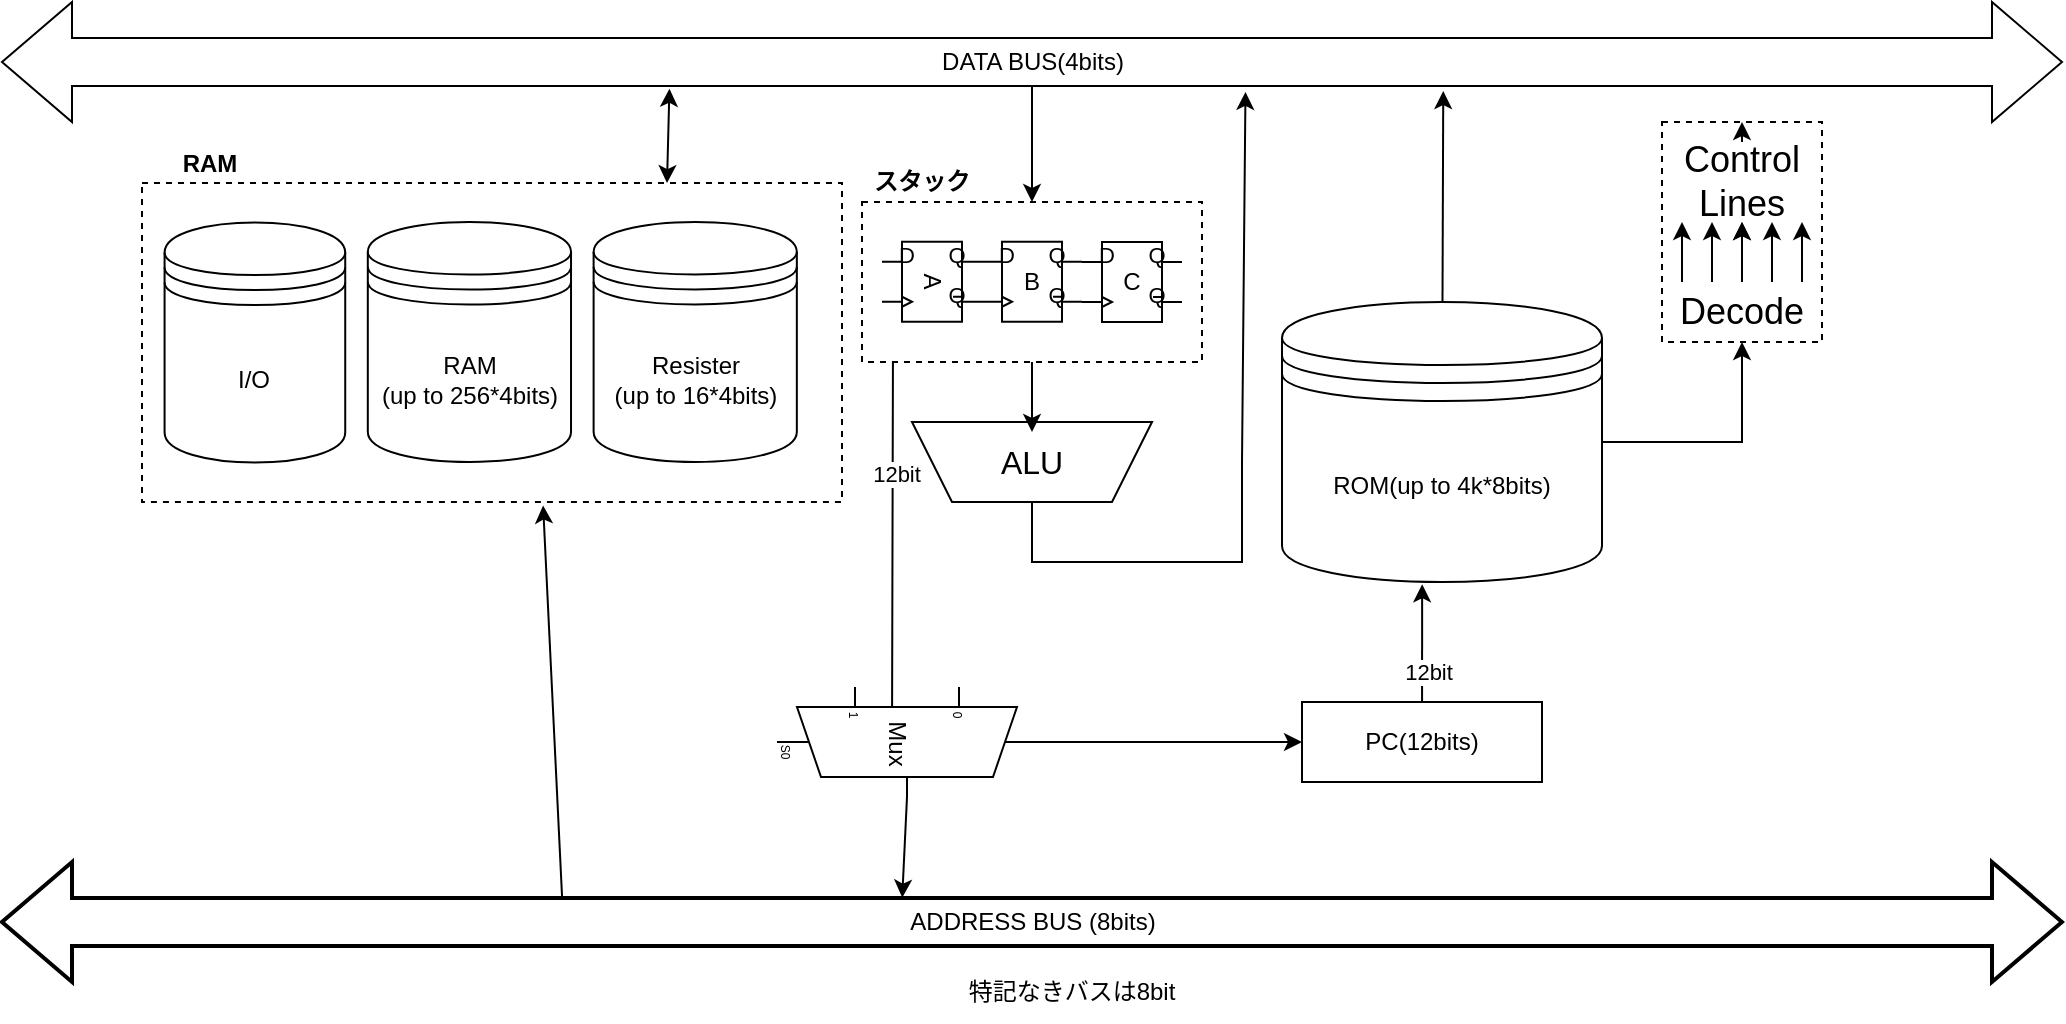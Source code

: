 <mxfile>
    <diagram name="ページ1" id="FL6XOQ-P3k_mCRHXE3k5">
        <mxGraphModel dx="566" dy="2028" grid="1" gridSize="10" guides="1" tooltips="1" connect="1" arrows="1" fold="1" page="1" pageScale="1" pageWidth="1169" pageHeight="827" math="0" shadow="0">
            <root>
                <mxCell id="0"/>
                <mxCell id="1" parent="0"/>
                <mxCell id="33" style="edgeStyle=none;rounded=0;html=1;entryX=0.091;entryY=0.994;entryDx=0;entryDy=0;startArrow=classic;startFill=1;endArrow=none;endFill=0;exitX=0;exitY=0.5;exitDx=0;exitDy=0;entryPerimeter=0;" edge="1" parent="1" source="6z_fS-_69uKnH_0oTRGQ-11" target="4">
                    <mxGeometry relative="1" as="geometry">
                        <Array as="points">
                            <mxPoint x="495" y="-1220"/>
                        </Array>
                    </mxGeometry>
                </mxCell>
                <mxCell id="82" value="12bit" style="edgeLabel;html=1;align=center;verticalAlign=middle;resizable=0;points=[];" vertex="1" connectable="0" parent="33">
                    <mxGeometry x="0.714" y="-1" relative="1" as="geometry">
                        <mxPoint as="offset"/>
                    </mxGeometry>
                </mxCell>
                <mxCell id="36" style="edgeStyle=none;rounded=0;html=1;startArrow=none;startFill=0;endArrow=classic;endFill=1;exitX=0.272;exitY=0.333;exitDx=0;exitDy=0;exitPerimeter=0;entryX=0.573;entryY=1.011;entryDx=0;entryDy=0;entryPerimeter=0;" edge="1" parent="1" source="dDtKkb987Jfwz-Kflepq-34" target="14">
                    <mxGeometry relative="1" as="geometry">
                        <mxPoint x="361.71" y="-1141.52" as="sourcePoint"/>
                        <mxPoint x="330" y="-1340" as="targetPoint"/>
                    </mxGeometry>
                </mxCell>
                <mxCell id="dDtKkb987Jfwz-Kflepq-34" value="ADDRESS BUS (8bits)" style="html=1;shadow=0;dashed=0;align=center;verticalAlign=middle;shape=mxgraph.arrows2.twoWayArrow;dy=0.6;dx=35;strokeWidth=2;" parent="1" vertex="1">
                    <mxGeometry x="50" y="-1160" width="1030" height="60" as="geometry"/>
                </mxCell>
                <mxCell id="34" style="edgeStyle=none;rounded=0;html=1;startArrow=none;startFill=0;endArrow=classic;endFill=1;entryX=0.438;entryY=1.008;entryDx=0;entryDy=0;entryPerimeter=0;" edge="1" parent="1" source="6z_fS-_69uKnH_0oTRGQ-11" target="6z_fS-_69uKnH_0oTRGQ-14">
                    <mxGeometry relative="1" as="geometry">
                        <mxPoint x="760" y="-1260" as="targetPoint"/>
                    </mxGeometry>
                </mxCell>
                <mxCell id="83" value="12bit" style="edgeLabel;html=1;align=center;verticalAlign=middle;resizable=0;points=[];" vertex="1" connectable="0" parent="34">
                    <mxGeometry x="-0.472" y="-3" relative="1" as="geometry">
                        <mxPoint as="offset"/>
                    </mxGeometry>
                </mxCell>
                <mxCell id="6z_fS-_69uKnH_0oTRGQ-11" value="PC(12bits)" style="rounded=0;whiteSpace=wrap;html=1;" parent="1" vertex="1">
                    <mxGeometry x="700" y="-1240" width="120" height="40" as="geometry"/>
                </mxCell>
                <mxCell id="31" style="edgeStyle=none;rounded=0;html=1;entryX=0.5;entryY=1;entryDx=0;entryDy=0;startArrow=none;startFill=0;endArrow=classic;endFill=1;" edge="1" parent="1" source="6z_fS-_69uKnH_0oTRGQ-14" target="6z_fS-_69uKnH_0oTRGQ-42">
                    <mxGeometry relative="1" as="geometry">
                        <Array as="points">
                            <mxPoint x="920" y="-1370"/>
                        </Array>
                    </mxGeometry>
                </mxCell>
                <mxCell id="32" style="edgeStyle=none;rounded=0;html=1;entryX=0.554;entryY=0.742;entryDx=0;entryDy=0;entryPerimeter=0;startArrow=none;startFill=0;endArrow=classic;endFill=1;" edge="1" parent="1" source="6z_fS-_69uKnH_0oTRGQ-14">
                    <mxGeometry relative="1" as="geometry">
                        <mxPoint x="770.62" y="-1545.48" as="targetPoint"/>
                    </mxGeometry>
                </mxCell>
                <mxCell id="6z_fS-_69uKnH_0oTRGQ-14" value="ROM(up to 4k*8bits)" style="shape=datastore;whiteSpace=wrap;html=1;" parent="1" vertex="1">
                    <mxGeometry x="690" y="-1440" width="160" height="140" as="geometry"/>
                </mxCell>
                <mxCell id="KuC0_Bz1xYqySThhGlDS-9" value="特記なきバスは8bit" style="text;html=1;align=center;verticalAlign=middle;whiteSpace=wrap;rounded=0;" parent="1" vertex="1">
                    <mxGeometry x="515" y="-1110" width="140" height="30" as="geometry"/>
                </mxCell>
                <mxCell id="10" value="" style="group" vertex="1" connectable="0" parent="1">
                    <mxGeometry x="480" y="-1510" width="170" height="100" as="geometry"/>
                </mxCell>
                <mxCell id="6z_fS-_69uKnH_0oTRGQ-61" value="" style="group;rotation=0;" parent="10" vertex="1" connectable="0">
                    <mxGeometry x="110" y="40" width="60" height="60" as="geometry"/>
                </mxCell>
                <mxCell id="6z_fS-_69uKnH_0oTRGQ-56" value="" style="verticalLabelPosition=bottom;shadow=0;dashed=0;align=center;html=1;verticalAlign=top;shape=mxgraph.electrical.logic_gates.d_type_flip-flop;rotation=0;" parent="6z_fS-_69uKnH_0oTRGQ-61" vertex="1">
                    <mxGeometry width="50" height="40" as="geometry"/>
                </mxCell>
                <mxCell id="6z_fS-_69uKnH_0oTRGQ-60" value="C" style="text;html=1;align=center;verticalAlign=middle;whiteSpace=wrap;rounded=0;rotation=0;" parent="6z_fS-_69uKnH_0oTRGQ-61" vertex="1">
                    <mxGeometry x="10" y="8.12" width="30" height="23.762" as="geometry"/>
                </mxCell>
                <mxCell id="4" value="" style="rounded=0;whiteSpace=wrap;html=1;fillColor=none;dashed=1;" vertex="1" parent="6z_fS-_69uKnH_0oTRGQ-61">
                    <mxGeometry x="-110" y="-20" width="170" height="80" as="geometry"/>
                </mxCell>
                <mxCell id="6z_fS-_69uKnH_0oTRGQ-65" value="" style="group;rotation=0;" parent="6z_fS-_69uKnH_0oTRGQ-61" vertex="1" connectable="0">
                    <mxGeometry x="-50" y="-0.13" width="50" height="40.13" as="geometry"/>
                </mxCell>
                <mxCell id="6z_fS-_69uKnH_0oTRGQ-63" value="" style="verticalLabelPosition=bottom;shadow=0;dashed=0;align=center;html=1;verticalAlign=top;shape=mxgraph.electrical.logic_gates.d_type_flip-flop;rotation=0;" parent="6z_fS-_69uKnH_0oTRGQ-65" vertex="1">
                    <mxGeometry width="50" height="40" as="geometry"/>
                </mxCell>
                <mxCell id="6z_fS-_69uKnH_0oTRGQ-64" value="B" style="text;html=1;align=center;verticalAlign=middle;whiteSpace=wrap;rounded=0;rotation=0;" parent="6z_fS-_69uKnH_0oTRGQ-65" vertex="1">
                    <mxGeometry x="10" y="8" width="30" height="23.762" as="geometry"/>
                </mxCell>
                <mxCell id="6" value="" style="group;rotation=0;" vertex="1" connectable="0" parent="6z_fS-_69uKnH_0oTRGQ-61">
                    <mxGeometry x="-100" y="-0.13" width="50" height="40.13" as="geometry"/>
                </mxCell>
                <mxCell id="7" value="" style="verticalLabelPosition=bottom;shadow=0;dashed=0;align=center;html=1;verticalAlign=top;shape=mxgraph.electrical.logic_gates.d_type_flip-flop;rotation=0;" vertex="1" parent="6">
                    <mxGeometry width="50" height="40" as="geometry"/>
                </mxCell>
                <mxCell id="8" value="A" style="text;html=1;align=center;verticalAlign=middle;whiteSpace=wrap;rounded=0;rotation=90;" vertex="1" parent="6">
                    <mxGeometry x="10" y="8" width="30" height="23.762" as="geometry"/>
                </mxCell>
                <mxCell id="9" value="スタック" style="text;html=1;strokeColor=none;fillColor=none;align=center;verticalAlign=middle;whiteSpace=wrap;rounded=0;dashed=1;fontStyle=1" vertex="1" parent="10">
                    <mxGeometry width="60" height="20" as="geometry"/>
                </mxCell>
                <mxCell id="21" style="edgeStyle=none;html=1;entryX=0.324;entryY=0.723;entryDx=0;entryDy=0;entryPerimeter=0;startArrow=classic;startFill=1;exitX=0.75;exitY=0;exitDx=0;exitDy=0;" edge="1" parent="1" source="14" target="dDtKkb987Jfwz-Kflepq-8">
                    <mxGeometry relative="1" as="geometry">
                        <mxPoint x="359.65" y="-1545.96" as="targetPoint"/>
                    </mxGeometry>
                </mxCell>
                <mxCell id="19" value="" style="group" vertex="1" connectable="0" parent="1">
                    <mxGeometry x="880" y="-1530" width="80" height="110" as="geometry"/>
                </mxCell>
                <mxCell id="PgDK6xRRdv0KBnLI8OND-41" value="" style="whiteSpace=wrap;html=1;fillColor=none;dashed=1;" parent="19" vertex="1">
                    <mxGeometry width="80" height="110" as="geometry"/>
                </mxCell>
                <mxCell id="6z_fS-_69uKnH_0oTRGQ-42" value="&lt;font style=&quot;font-size: 18px;&quot;&gt;Decode&lt;/font&gt;" style="text;html=1;align=center;verticalAlign=middle;whiteSpace=wrap;rounded=0;" parent="19" vertex="1">
                    <mxGeometry x="10" y="80" width="60" height="30" as="geometry"/>
                </mxCell>
                <mxCell id="30" style="edgeStyle=none;rounded=0;html=1;startArrow=none;startFill=0;endArrow=classic;endFill=1;" edge="1" parent="19" source="6z_fS-_69uKnH_0oTRGQ-47" target="PgDK6xRRdv0KBnLI8OND-41">
                    <mxGeometry relative="1" as="geometry"/>
                </mxCell>
                <mxCell id="6z_fS-_69uKnH_0oTRGQ-47" value="&lt;font style=&quot;font-size: 18px;&quot;&gt;Control Lines&lt;/font&gt;" style="text;html=1;align=center;verticalAlign=middle;whiteSpace=wrap;rounded=0;" parent="19" vertex="1">
                    <mxGeometry x="10" y="10" width="60" height="40" as="geometry"/>
                </mxCell>
                <mxCell id="6z_fS-_69uKnH_0oTRGQ-51" style="edgeStyle=orthogonalEdgeStyle;rounded=0;orthogonalLoop=1;jettySize=auto;html=1;exitX=0;exitY=0;exitDx=0;exitDy=0;entryX=0;entryY=1;entryDx=0;entryDy=0;" parent="19" source="6z_fS-_69uKnH_0oTRGQ-42" target="6z_fS-_69uKnH_0oTRGQ-47" edge="1">
                    <mxGeometry relative="1" as="geometry"/>
                </mxCell>
                <mxCell id="6z_fS-_69uKnH_0oTRGQ-52" style="edgeStyle=orthogonalEdgeStyle;rounded=0;orthogonalLoop=1;jettySize=auto;html=1;exitX=0.25;exitY=0;exitDx=0;exitDy=0;entryX=0.25;entryY=1;entryDx=0;entryDy=0;" parent="19" source="6z_fS-_69uKnH_0oTRGQ-42" target="6z_fS-_69uKnH_0oTRGQ-47" edge="1">
                    <mxGeometry relative="1" as="geometry"/>
                </mxCell>
                <mxCell id="6z_fS-_69uKnH_0oTRGQ-53" style="edgeStyle=orthogonalEdgeStyle;rounded=0;orthogonalLoop=1;jettySize=auto;html=1;exitX=0.5;exitY=0;exitDx=0;exitDy=0;entryX=0.5;entryY=1;entryDx=0;entryDy=0;" parent="19" source="6z_fS-_69uKnH_0oTRGQ-42" target="6z_fS-_69uKnH_0oTRGQ-47" edge="1">
                    <mxGeometry relative="1" as="geometry"/>
                </mxCell>
                <mxCell id="6z_fS-_69uKnH_0oTRGQ-54" style="edgeStyle=orthogonalEdgeStyle;rounded=0;orthogonalLoop=1;jettySize=auto;html=1;exitX=0.75;exitY=0;exitDx=0;exitDy=0;entryX=0.75;entryY=1;entryDx=0;entryDy=0;" parent="19" source="6z_fS-_69uKnH_0oTRGQ-42" target="6z_fS-_69uKnH_0oTRGQ-47" edge="1">
                    <mxGeometry relative="1" as="geometry"/>
                </mxCell>
                <mxCell id="6z_fS-_69uKnH_0oTRGQ-55" style="edgeStyle=orthogonalEdgeStyle;rounded=0;orthogonalLoop=1;jettySize=auto;html=1;exitX=1;exitY=0;exitDx=0;exitDy=0;entryX=1;entryY=1;entryDx=0;entryDy=0;" parent="19" source="6z_fS-_69uKnH_0oTRGQ-42" target="6z_fS-_69uKnH_0oTRGQ-47" edge="1">
                    <mxGeometry relative="1" as="geometry"/>
                </mxCell>
                <mxCell id="18" value="" style="edgeStyle=none;html=1;" edge="1" parent="19" source="6z_fS-_69uKnH_0oTRGQ-42" target="6z_fS-_69uKnH_0oTRGQ-47">
                    <mxGeometry relative="1" as="geometry"/>
                </mxCell>
                <mxCell id="26" style="edgeStyle=none;html=1;startArrow=classic;startFill=1;endArrow=none;endFill=0;entryX=0.5;entryY=0;entryDx=0;entryDy=42;entryPerimeter=0;" edge="1" parent="1" source="4" target="dDtKkb987Jfwz-Kflepq-8">
                    <mxGeometry relative="1" as="geometry">
                        <mxPoint x="415" y="-1560" as="targetPoint"/>
                    </mxGeometry>
                </mxCell>
                <mxCell id="dDtKkb987Jfwz-Kflepq-8" value="DATA BUS(4bits)" style="html=1;shadow=0;dashed=0;align=center;verticalAlign=middle;shape=mxgraph.arrows2.twoWayArrow;dy=0.6;dx=35;" parent="1" vertex="1">
                    <mxGeometry x="50" y="-1590" width="1030" height="60" as="geometry"/>
                </mxCell>
                <mxCell id="27" value="" style="group" vertex="1" connectable="0" parent="1">
                    <mxGeometry x="505" y="-1380" width="120" height="40.0" as="geometry"/>
                </mxCell>
                <mxCell id="6z_fS-_69uKnH_0oTRGQ-2" value="" style="shape=trapezoid;perimeter=trapezoidPerimeter;whiteSpace=wrap;html=1;fixedSize=1;rotation=-180;size=20;" parent="27" vertex="1">
                    <mxGeometry y="7.105e-15" width="120" height="40" as="geometry"/>
                </mxCell>
                <mxCell id="PgDK6xRRdv0KBnLI8OND-22" value="ALU" style="text;html=1;align=center;verticalAlign=middle;whiteSpace=wrap;rounded=0;fontSize=16;" parent="27" vertex="1">
                    <mxGeometry x="30" y="5.0" width="60" height="30" as="geometry"/>
                </mxCell>
                <mxCell id="28" style="edgeStyle=none;html=1;exitX=0.5;exitY=1;exitDx=0;exitDy=0;entryX=0.5;entryY=0;entryDx=0;entryDy=0;startArrow=none;startFill=0;endArrow=classic;endFill=1;" edge="1" parent="1" source="4" target="PgDK6xRRdv0KBnLI8OND-22">
                    <mxGeometry relative="1" as="geometry"/>
                </mxCell>
                <mxCell id="29" style="edgeStyle=none;html=1;entryX=0.458;entryY=0.749;entryDx=0;entryDy=0;entryPerimeter=0;startArrow=none;startFill=0;endArrow=classic;endFill=1;rounded=0;exitX=0.5;exitY=0;exitDx=0;exitDy=0;" edge="1" parent="1" source="6z_fS-_69uKnH_0oTRGQ-2">
                    <mxGeometry relative="1" as="geometry">
                        <mxPoint x="671.74" y="-1545.06" as="targetPoint"/>
                        <Array as="points">
                            <mxPoint x="565" y="-1310"/>
                            <mxPoint x="670" y="-1310"/>
                            <mxPoint x="670" y="-1360"/>
                        </Array>
                    </mxGeometry>
                </mxCell>
                <mxCell id="38" value="" style="group" vertex="1" connectable="0" parent="1">
                    <mxGeometry x="120" y="-1519.46" width="350" height="179.46" as="geometry"/>
                </mxCell>
                <mxCell id="14" value="" style="rounded=0;whiteSpace=wrap;html=1;fillColor=none;strokeColor=default;dashed=1;" vertex="1" parent="38">
                    <mxGeometry y="20.0" width="350.0" height="159.46" as="geometry"/>
                </mxCell>
                <mxCell id="6z_fS-_69uKnH_0oTRGQ-75" value="RAM&lt;br&gt;(up to 256*4bits)" style="shape=datastore;whiteSpace=wrap;html=1;" parent="38" vertex="1">
                    <mxGeometry x="112.903" y="39.46" width="101.613" height="120.0" as="geometry"/>
                </mxCell>
                <mxCell id="12" value="Resister&lt;br&gt;(up to 16*4bits)" style="shape=datastore;whiteSpace=wrap;html=1;" vertex="1" parent="38">
                    <mxGeometry x="225.806" y="39.46" width="101.613" height="120.0" as="geometry"/>
                </mxCell>
                <mxCell id="20" value="RAM" style="text;html=1;strokeColor=none;fillColor=none;align=center;verticalAlign=middle;whiteSpace=wrap;rounded=0;dashed=1;fontStyle=1" vertex="1" parent="38">
                    <mxGeometry width="67.742" height="20.0" as="geometry"/>
                </mxCell>
                <mxCell id="37" value="I/O" style="shape=datastore;whiteSpace=wrap;html=1;rounded=0;strokeColor=default;fillColor=none;" vertex="1" parent="38">
                    <mxGeometry x="11.29" y="39.73" width="90.323" height="120.0" as="geometry"/>
                </mxCell>
                <mxCell id="93" style="edgeStyle=none;rounded=0;html=1;entryX=0.437;entryY=0.297;entryDx=0;entryDy=0;entryPerimeter=0;startArrow=none;startFill=0;endArrow=classic;endFill=1;exitX=1;exitY=0.5;exitDx=0;exitDy=-5;exitPerimeter=0;" edge="1" parent="1" source="92" target="dDtKkb987Jfwz-Kflepq-34">
                    <mxGeometry relative="1" as="geometry">
                        <mxPoint x="500" y="-1190" as="sourcePoint"/>
                    </mxGeometry>
                </mxCell>
                <mxCell id="92" value="Mux" style="shadow=0;dashed=0;align=center;html=1;strokeWidth=1;shape=mxgraph.electrical.abstract.mux2;rounded=0;strokeColor=default;fillColor=default;rotation=90;" vertex="1" parent="1">
                    <mxGeometry x="470" y="-1280" width="55" height="120" as="geometry"/>
                </mxCell>
            </root>
        </mxGraphModel>
    </diagram>
</mxfile>